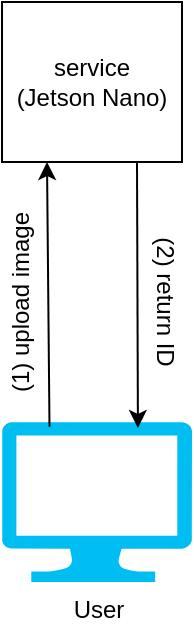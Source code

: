 <mxfile version="13.0.1" type="device"><diagram id="8HdnEVHtwErgf5mS9sQ_" name="Page-1"><mxGraphModel dx="1111" dy="776" grid="1" gridSize="10" guides="1" tooltips="1" connect="1" arrows="1" fold="1" page="1" pageScale="1" pageWidth="850" pageHeight="1100" math="0" shadow="0"><root><mxCell id="0"/><mxCell id="1" parent="0"/><mxCell id="eMOooS7wIoQaayXzSNOx-1" value="&lt;div&gt;service&lt;/div&gt;&lt;div&gt;(Jetson Nano)&lt;br&gt;&lt;/div&gt;" style="rounded=0;whiteSpace=wrap;html=1;" vertex="1" parent="1"><mxGeometry x="315" y="150" width="90" height="80" as="geometry"/></mxCell><mxCell id="eMOooS7wIoQaayXzSNOx-2" value="User" style="verticalLabelPosition=bottom;html=1;verticalAlign=top;align=center;strokeColor=none;fillColor=#00BEF2;shape=mxgraph.azure.computer;pointerEvents=1;" vertex="1" parent="1"><mxGeometry x="315" y="360" width="95" height="80" as="geometry"/></mxCell><mxCell id="eMOooS7wIoQaayXzSNOx-5" value="" style="endArrow=classic;html=1;exitX=0.25;exitY=0.029;exitDx=0;exitDy=0;exitPerimeter=0;entryX=0.25;entryY=1;entryDx=0;entryDy=0;" edge="1" parent="1" source="eMOooS7wIoQaayXzSNOx-2" target="eMOooS7wIoQaayXzSNOx-1"><mxGeometry width="50" height="50" relative="1" as="geometry"><mxPoint x="400" y="420" as="sourcePoint"/><mxPoint x="450" y="370" as="targetPoint"/></mxGeometry></mxCell><mxCell id="eMOooS7wIoQaayXzSNOx-6" value="" style="endArrow=classic;html=1;exitX=0.75;exitY=1;exitDx=0;exitDy=0;entryX=0.726;entryY=0.025;entryDx=0;entryDy=0;entryPerimeter=0;" edge="1" parent="1" source="eMOooS7wIoQaayXzSNOx-1"><mxGeometry width="50" height="50" relative="1" as="geometry"><mxPoint x="381.5" y="271" as="sourcePoint"/><mxPoint x="382.97" y="363" as="targetPoint"/></mxGeometry></mxCell><mxCell id="eMOooS7wIoQaayXzSNOx-7" value="(1) upload image" style="text;html=1;strokeColor=none;fillColor=none;align=center;verticalAlign=middle;whiteSpace=wrap;rounded=0;rotation=-90;" vertex="1" parent="1"><mxGeometry x="269" y="290" width="111" height="20" as="geometry"/></mxCell><mxCell id="eMOooS7wIoQaayXzSNOx-8" value="(2) return ID" style="text;html=1;strokeColor=none;fillColor=none;align=center;verticalAlign=middle;whiteSpace=wrap;rounded=0;rotation=90;" vertex="1" parent="1"><mxGeometry x="341" y="290" width="111" height="20" as="geometry"/></mxCell></root></mxGraphModel></diagram></mxfile>